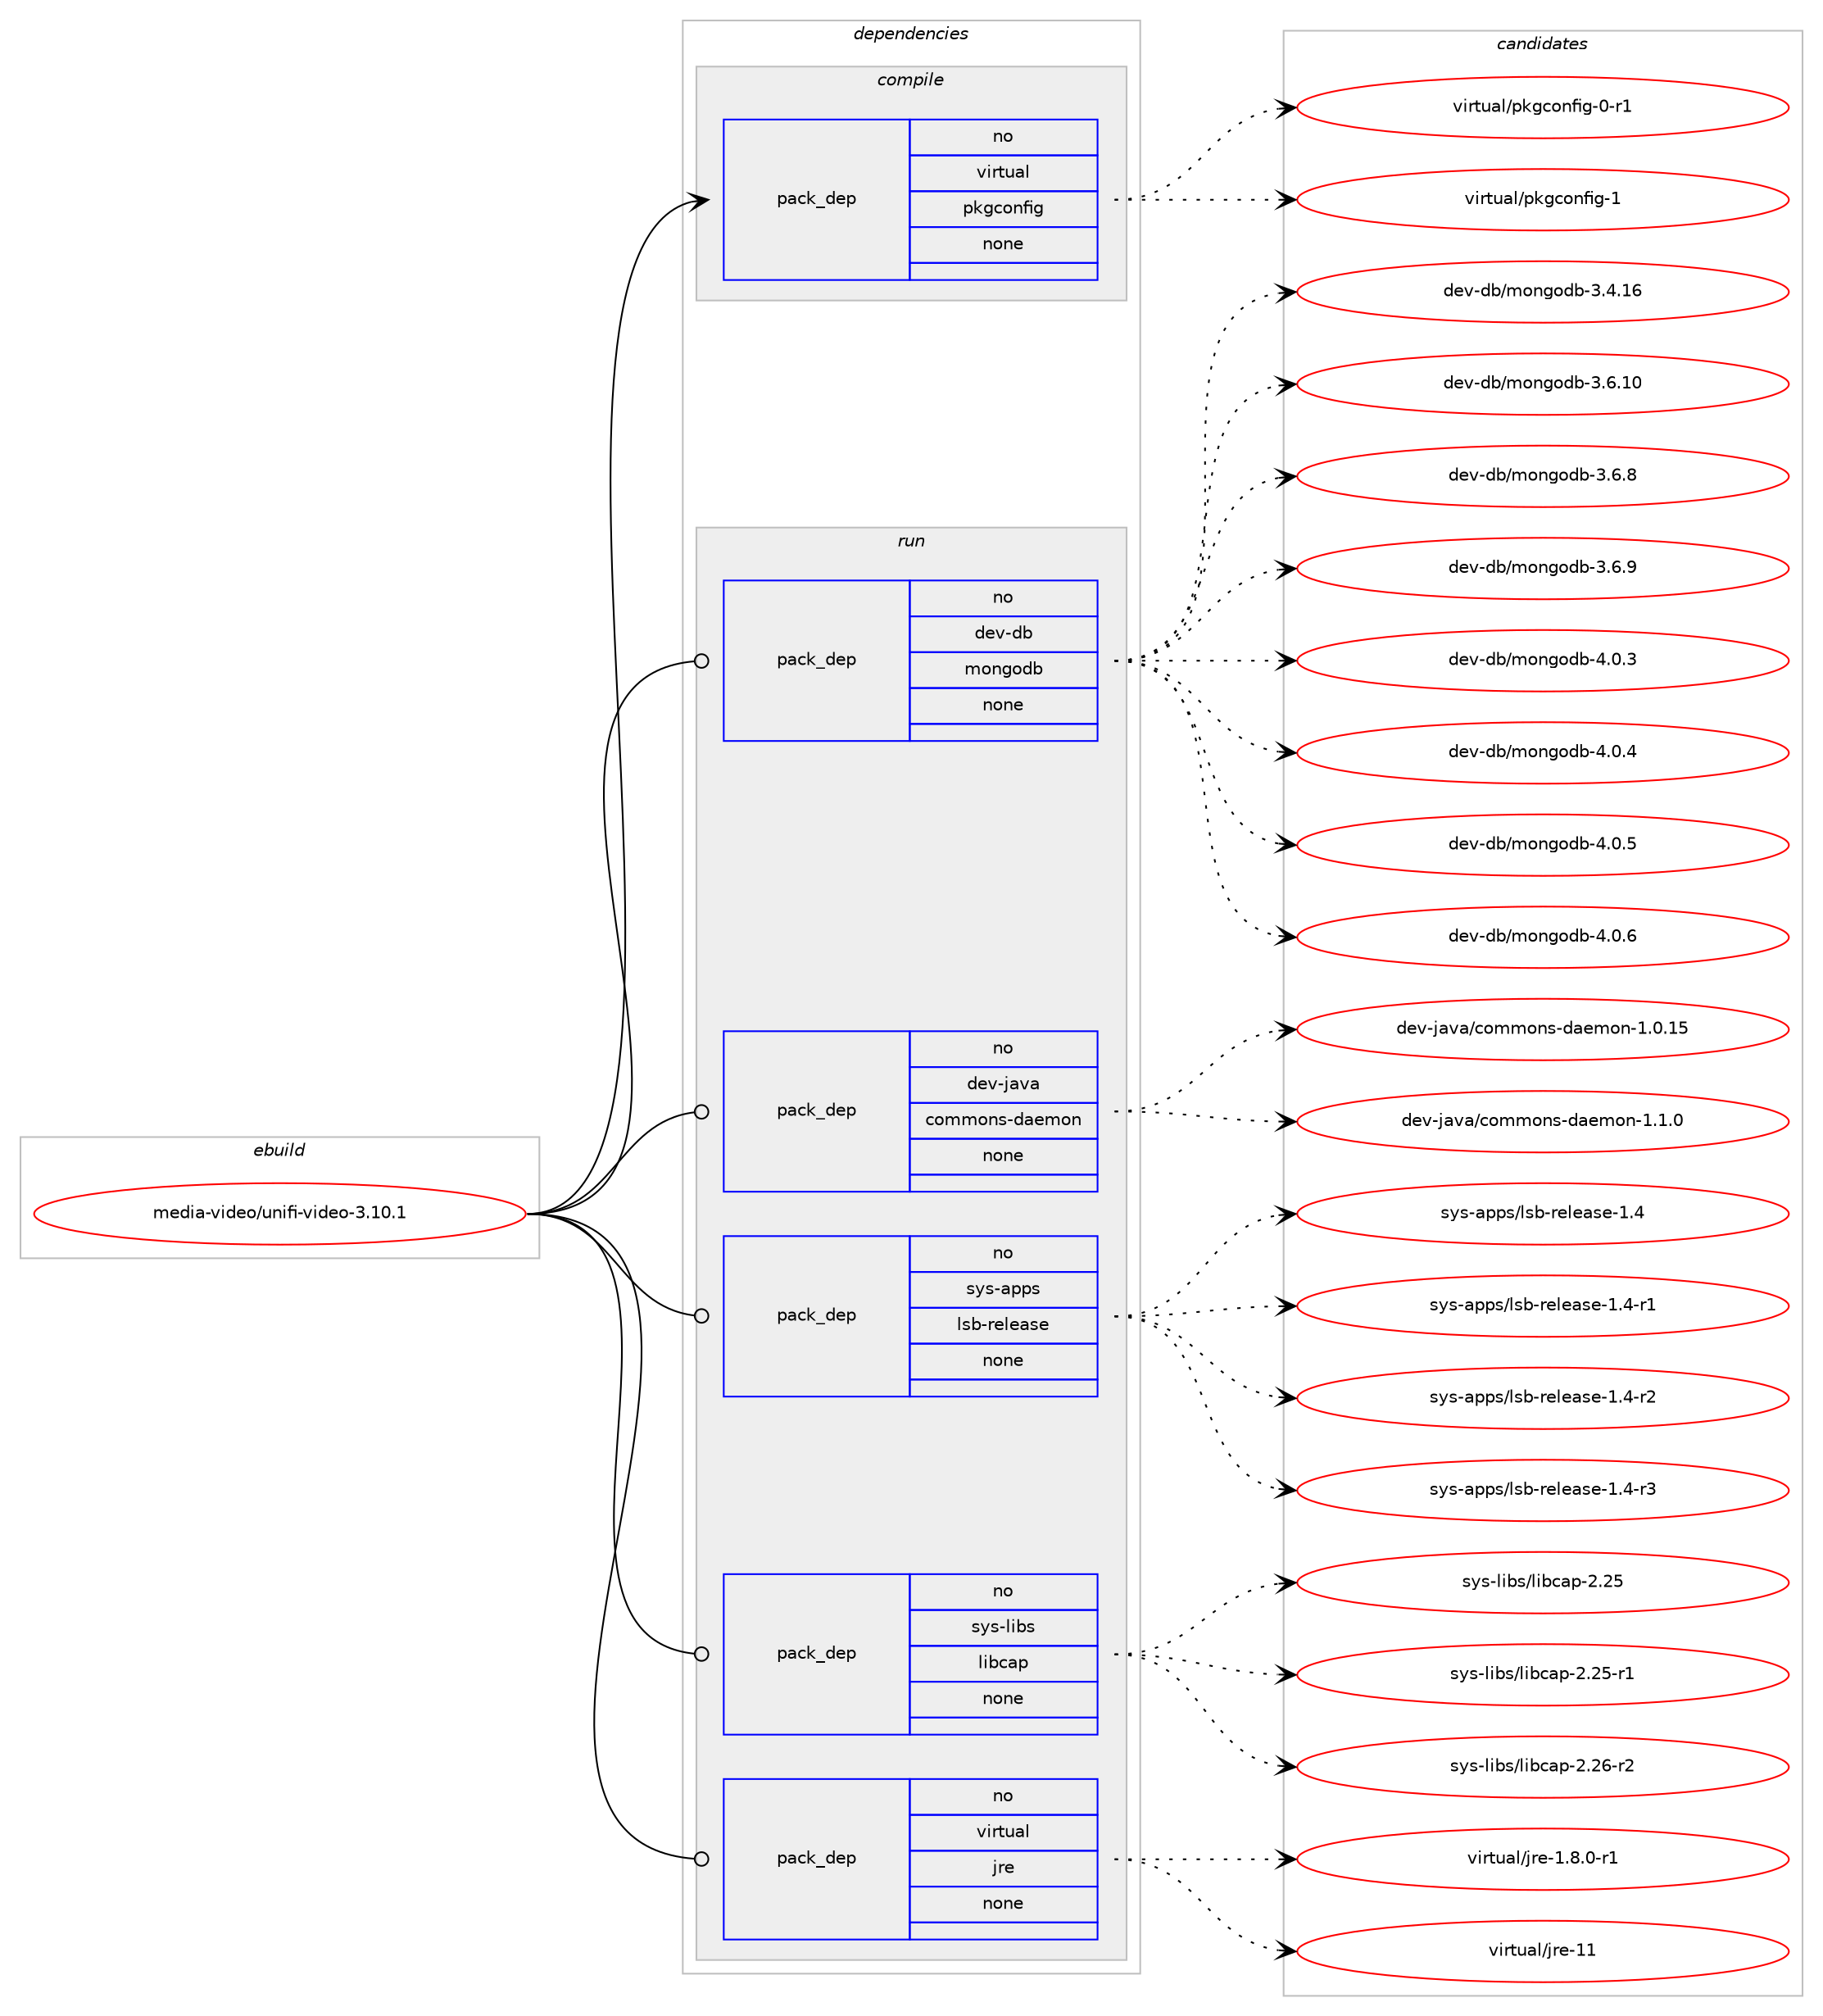 digraph prolog {

# *************
# Graph options
# *************

newrank=true;
concentrate=true;
compound=true;
graph [rankdir=LR,fontname=Helvetica,fontsize=10,ranksep=1.5];#, ranksep=2.5, nodesep=0.2];
edge  [arrowhead=vee];
node  [fontname=Helvetica,fontsize=10];

# **********
# The ebuild
# **********

subgraph cluster_leftcol {
color=gray;
rank=same;
label=<<i>ebuild</i>>;
id [label="media-video/unifi-video-3.10.1", color=red, width=4, href="../media-video/unifi-video-3.10.1.svg"];
}

# ****************
# The dependencies
# ****************

subgraph cluster_midcol {
color=gray;
label=<<i>dependencies</i>>;
subgraph cluster_compile {
fillcolor="#eeeeee";
style=filled;
label=<<i>compile</i>>;
subgraph pack1173039 {
dependency1640619 [label=<<TABLE BORDER="0" CELLBORDER="1" CELLSPACING="0" CELLPADDING="4" WIDTH="220"><TR><TD ROWSPAN="6" CELLPADDING="30">pack_dep</TD></TR><TR><TD WIDTH="110">no</TD></TR><TR><TD>virtual</TD></TR><TR><TD>pkgconfig</TD></TR><TR><TD>none</TD></TR><TR><TD></TD></TR></TABLE>>, shape=none, color=blue];
}
id:e -> dependency1640619:w [weight=20,style="solid",arrowhead="vee"];
}
subgraph cluster_compileandrun {
fillcolor="#eeeeee";
style=filled;
label=<<i>compile and run</i>>;
}
subgraph cluster_run {
fillcolor="#eeeeee";
style=filled;
label=<<i>run</i>>;
subgraph pack1173040 {
dependency1640620 [label=<<TABLE BORDER="0" CELLBORDER="1" CELLSPACING="0" CELLPADDING="4" WIDTH="220"><TR><TD ROWSPAN="6" CELLPADDING="30">pack_dep</TD></TR><TR><TD WIDTH="110">no</TD></TR><TR><TD>dev-db</TD></TR><TR><TD>mongodb</TD></TR><TR><TD>none</TD></TR><TR><TD></TD></TR></TABLE>>, shape=none, color=blue];
}
id:e -> dependency1640620:w [weight=20,style="solid",arrowhead="odot"];
subgraph pack1173041 {
dependency1640621 [label=<<TABLE BORDER="0" CELLBORDER="1" CELLSPACING="0" CELLPADDING="4" WIDTH="220"><TR><TD ROWSPAN="6" CELLPADDING="30">pack_dep</TD></TR><TR><TD WIDTH="110">no</TD></TR><TR><TD>dev-java</TD></TR><TR><TD>commons-daemon</TD></TR><TR><TD>none</TD></TR><TR><TD></TD></TR></TABLE>>, shape=none, color=blue];
}
id:e -> dependency1640621:w [weight=20,style="solid",arrowhead="odot"];
subgraph pack1173042 {
dependency1640622 [label=<<TABLE BORDER="0" CELLBORDER="1" CELLSPACING="0" CELLPADDING="4" WIDTH="220"><TR><TD ROWSPAN="6" CELLPADDING="30">pack_dep</TD></TR><TR><TD WIDTH="110">no</TD></TR><TR><TD>sys-apps</TD></TR><TR><TD>lsb-release</TD></TR><TR><TD>none</TD></TR><TR><TD></TD></TR></TABLE>>, shape=none, color=blue];
}
id:e -> dependency1640622:w [weight=20,style="solid",arrowhead="odot"];
subgraph pack1173043 {
dependency1640623 [label=<<TABLE BORDER="0" CELLBORDER="1" CELLSPACING="0" CELLPADDING="4" WIDTH="220"><TR><TD ROWSPAN="6" CELLPADDING="30">pack_dep</TD></TR><TR><TD WIDTH="110">no</TD></TR><TR><TD>sys-libs</TD></TR><TR><TD>libcap</TD></TR><TR><TD>none</TD></TR><TR><TD></TD></TR></TABLE>>, shape=none, color=blue];
}
id:e -> dependency1640623:w [weight=20,style="solid",arrowhead="odot"];
subgraph pack1173044 {
dependency1640624 [label=<<TABLE BORDER="0" CELLBORDER="1" CELLSPACING="0" CELLPADDING="4" WIDTH="220"><TR><TD ROWSPAN="6" CELLPADDING="30">pack_dep</TD></TR><TR><TD WIDTH="110">no</TD></TR><TR><TD>virtual</TD></TR><TR><TD>jre</TD></TR><TR><TD>none</TD></TR><TR><TD></TD></TR></TABLE>>, shape=none, color=blue];
}
id:e -> dependency1640624:w [weight=20,style="solid",arrowhead="odot"];
}
}

# **************
# The candidates
# **************

subgraph cluster_choices {
rank=same;
color=gray;
label=<<i>candidates</i>>;

subgraph choice1173039 {
color=black;
nodesep=1;
choice11810511411611797108471121071039911111010210510345484511449 [label="virtual/pkgconfig-0-r1", color=red, width=4,href="../virtual/pkgconfig-0-r1.svg"];
choice1181051141161179710847112107103991111101021051034549 [label="virtual/pkgconfig-1", color=red, width=4,href="../virtual/pkgconfig-1.svg"];
dependency1640619:e -> choice11810511411611797108471121071039911111010210510345484511449:w [style=dotted,weight="100"];
dependency1640619:e -> choice1181051141161179710847112107103991111101021051034549:w [style=dotted,weight="100"];
}
subgraph choice1173040 {
color=black;
nodesep=1;
choice1001011184510098471091111101031111009845514652464954 [label="dev-db/mongodb-3.4.16", color=red, width=4,href="../dev-db/mongodb-3.4.16.svg"];
choice1001011184510098471091111101031111009845514654464948 [label="dev-db/mongodb-3.6.10", color=red, width=4,href="../dev-db/mongodb-3.6.10.svg"];
choice10010111845100984710911111010311110098455146544656 [label="dev-db/mongodb-3.6.8", color=red, width=4,href="../dev-db/mongodb-3.6.8.svg"];
choice10010111845100984710911111010311110098455146544657 [label="dev-db/mongodb-3.6.9", color=red, width=4,href="../dev-db/mongodb-3.6.9.svg"];
choice10010111845100984710911111010311110098455246484651 [label="dev-db/mongodb-4.0.3", color=red, width=4,href="../dev-db/mongodb-4.0.3.svg"];
choice10010111845100984710911111010311110098455246484652 [label="dev-db/mongodb-4.0.4", color=red, width=4,href="../dev-db/mongodb-4.0.4.svg"];
choice10010111845100984710911111010311110098455246484653 [label="dev-db/mongodb-4.0.5", color=red, width=4,href="../dev-db/mongodb-4.0.5.svg"];
choice10010111845100984710911111010311110098455246484654 [label="dev-db/mongodb-4.0.6", color=red, width=4,href="../dev-db/mongodb-4.0.6.svg"];
dependency1640620:e -> choice1001011184510098471091111101031111009845514652464954:w [style=dotted,weight="100"];
dependency1640620:e -> choice1001011184510098471091111101031111009845514654464948:w [style=dotted,weight="100"];
dependency1640620:e -> choice10010111845100984710911111010311110098455146544656:w [style=dotted,weight="100"];
dependency1640620:e -> choice10010111845100984710911111010311110098455146544657:w [style=dotted,weight="100"];
dependency1640620:e -> choice10010111845100984710911111010311110098455246484651:w [style=dotted,weight="100"];
dependency1640620:e -> choice10010111845100984710911111010311110098455246484652:w [style=dotted,weight="100"];
dependency1640620:e -> choice10010111845100984710911111010311110098455246484653:w [style=dotted,weight="100"];
dependency1640620:e -> choice10010111845100984710911111010311110098455246484654:w [style=dotted,weight="100"];
}
subgraph choice1173041 {
color=black;
nodesep=1;
choice1001011184510697118974799111109109111110115451009710110911111045494648464953 [label="dev-java/commons-daemon-1.0.15", color=red, width=4,href="../dev-java/commons-daemon-1.0.15.svg"];
choice10010111845106971189747991111091091111101154510097101109111110454946494648 [label="dev-java/commons-daemon-1.1.0", color=red, width=4,href="../dev-java/commons-daemon-1.1.0.svg"];
dependency1640621:e -> choice1001011184510697118974799111109109111110115451009710110911111045494648464953:w [style=dotted,weight="100"];
dependency1640621:e -> choice10010111845106971189747991111091091111101154510097101109111110454946494648:w [style=dotted,weight="100"];
}
subgraph choice1173042 {
color=black;
nodesep=1;
choice11512111545971121121154710811598451141011081019711510145494652 [label="sys-apps/lsb-release-1.4", color=red, width=4,href="../sys-apps/lsb-release-1.4.svg"];
choice115121115459711211211547108115984511410110810197115101454946524511449 [label="sys-apps/lsb-release-1.4-r1", color=red, width=4,href="../sys-apps/lsb-release-1.4-r1.svg"];
choice115121115459711211211547108115984511410110810197115101454946524511450 [label="sys-apps/lsb-release-1.4-r2", color=red, width=4,href="../sys-apps/lsb-release-1.4-r2.svg"];
choice115121115459711211211547108115984511410110810197115101454946524511451 [label="sys-apps/lsb-release-1.4-r3", color=red, width=4,href="../sys-apps/lsb-release-1.4-r3.svg"];
dependency1640622:e -> choice11512111545971121121154710811598451141011081019711510145494652:w [style=dotted,weight="100"];
dependency1640622:e -> choice115121115459711211211547108115984511410110810197115101454946524511449:w [style=dotted,weight="100"];
dependency1640622:e -> choice115121115459711211211547108115984511410110810197115101454946524511450:w [style=dotted,weight="100"];
dependency1640622:e -> choice115121115459711211211547108115984511410110810197115101454946524511451:w [style=dotted,weight="100"];
}
subgraph choice1173043 {
color=black;
nodesep=1;
choice1151211154510810598115471081059899971124550465053 [label="sys-libs/libcap-2.25", color=red, width=4,href="../sys-libs/libcap-2.25.svg"];
choice11512111545108105981154710810598999711245504650534511449 [label="sys-libs/libcap-2.25-r1", color=red, width=4,href="../sys-libs/libcap-2.25-r1.svg"];
choice11512111545108105981154710810598999711245504650544511450 [label="sys-libs/libcap-2.26-r2", color=red, width=4,href="../sys-libs/libcap-2.26-r2.svg"];
dependency1640623:e -> choice1151211154510810598115471081059899971124550465053:w [style=dotted,weight="100"];
dependency1640623:e -> choice11512111545108105981154710810598999711245504650534511449:w [style=dotted,weight="100"];
dependency1640623:e -> choice11512111545108105981154710810598999711245504650544511450:w [style=dotted,weight="100"];
}
subgraph choice1173044 {
color=black;
nodesep=1;
choice11810511411611797108471061141014549465646484511449 [label="virtual/jre-1.8.0-r1", color=red, width=4,href="../virtual/jre-1.8.0-r1.svg"];
choice1181051141161179710847106114101454949 [label="virtual/jre-11", color=red, width=4,href="../virtual/jre-11.svg"];
dependency1640624:e -> choice11810511411611797108471061141014549465646484511449:w [style=dotted,weight="100"];
dependency1640624:e -> choice1181051141161179710847106114101454949:w [style=dotted,weight="100"];
}
}

}
